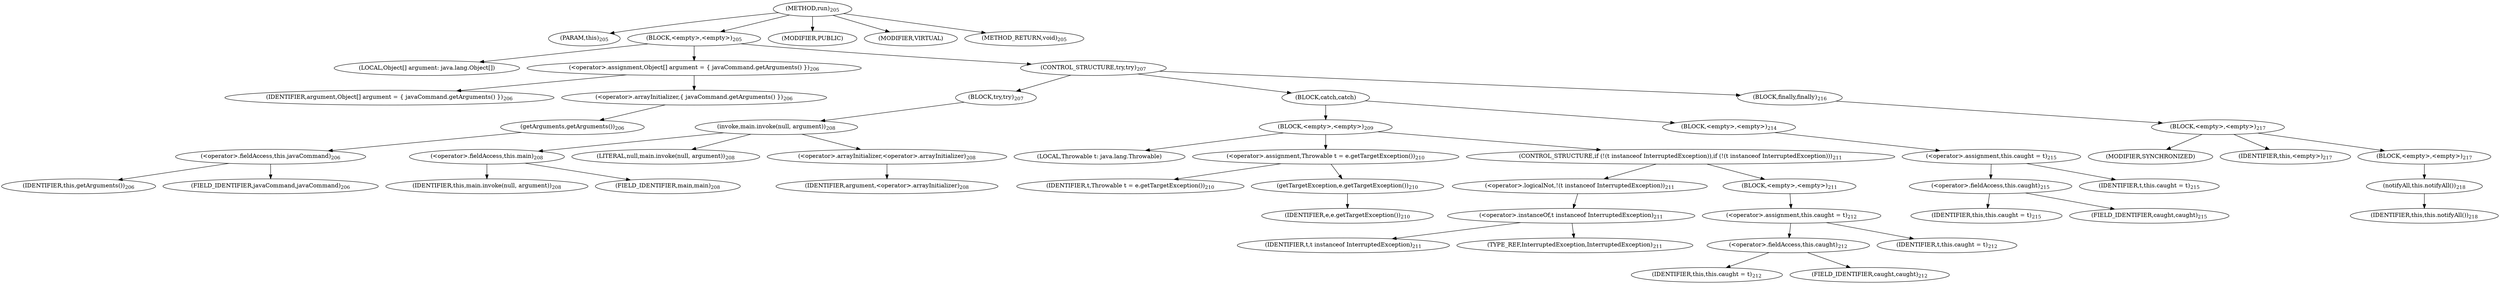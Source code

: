 digraph "run" {  
"365" [label = <(METHOD,run)<SUB>205</SUB>> ]
"18" [label = <(PARAM,this)<SUB>205</SUB>> ]
"366" [label = <(BLOCK,&lt;empty&gt;,&lt;empty&gt;)<SUB>205</SUB>> ]
"367" [label = <(LOCAL,Object[] argument: java.lang.Object[])> ]
"368" [label = <(&lt;operator&gt;.assignment,Object[] argument = { javaCommand.getArguments() })<SUB>206</SUB>> ]
"369" [label = <(IDENTIFIER,argument,Object[] argument = { javaCommand.getArguments() })<SUB>206</SUB>> ]
"370" [label = <(&lt;operator&gt;.arrayInitializer,{ javaCommand.getArguments() })<SUB>206</SUB>> ]
"371" [label = <(getArguments,getArguments())<SUB>206</SUB>> ]
"372" [label = <(&lt;operator&gt;.fieldAccess,this.javaCommand)<SUB>206</SUB>> ]
"373" [label = <(IDENTIFIER,this,getArguments())<SUB>206</SUB>> ]
"374" [label = <(FIELD_IDENTIFIER,javaCommand,javaCommand)<SUB>206</SUB>> ]
"375" [label = <(CONTROL_STRUCTURE,try,try)<SUB>207</SUB>> ]
"376" [label = <(BLOCK,try,try)<SUB>207</SUB>> ]
"377" [label = <(invoke,main.invoke(null, argument))<SUB>208</SUB>> ]
"378" [label = <(&lt;operator&gt;.fieldAccess,this.main)<SUB>208</SUB>> ]
"379" [label = <(IDENTIFIER,this,main.invoke(null, argument))<SUB>208</SUB>> ]
"380" [label = <(FIELD_IDENTIFIER,main,main)<SUB>208</SUB>> ]
"381" [label = <(LITERAL,null,main.invoke(null, argument))<SUB>208</SUB>> ]
"382" [label = <(&lt;operator&gt;.arrayInitializer,&lt;operator&gt;.arrayInitializer)<SUB>208</SUB>> ]
"383" [label = <(IDENTIFIER,argument,&lt;operator&gt;.arrayInitializer)<SUB>208</SUB>> ]
"384" [label = <(BLOCK,catch,catch)> ]
"385" [label = <(BLOCK,&lt;empty&gt;,&lt;empty&gt;)<SUB>209</SUB>> ]
"386" [label = <(LOCAL,Throwable t: java.lang.Throwable)> ]
"387" [label = <(&lt;operator&gt;.assignment,Throwable t = e.getTargetException())<SUB>210</SUB>> ]
"388" [label = <(IDENTIFIER,t,Throwable t = e.getTargetException())<SUB>210</SUB>> ]
"389" [label = <(getTargetException,e.getTargetException())<SUB>210</SUB>> ]
"390" [label = <(IDENTIFIER,e,e.getTargetException())<SUB>210</SUB>> ]
"391" [label = <(CONTROL_STRUCTURE,if (!(t instanceof InterruptedException)),if (!(t instanceof InterruptedException)))<SUB>211</SUB>> ]
"392" [label = <(&lt;operator&gt;.logicalNot,!(t instanceof InterruptedException))<SUB>211</SUB>> ]
"393" [label = <(&lt;operator&gt;.instanceOf,t instanceof InterruptedException)<SUB>211</SUB>> ]
"394" [label = <(IDENTIFIER,t,t instanceof InterruptedException)<SUB>211</SUB>> ]
"395" [label = <(TYPE_REF,InterruptedException,InterruptedException)<SUB>211</SUB>> ]
"396" [label = <(BLOCK,&lt;empty&gt;,&lt;empty&gt;)<SUB>211</SUB>> ]
"397" [label = <(&lt;operator&gt;.assignment,this.caught = t)<SUB>212</SUB>> ]
"398" [label = <(&lt;operator&gt;.fieldAccess,this.caught)<SUB>212</SUB>> ]
"399" [label = <(IDENTIFIER,this,this.caught = t)<SUB>212</SUB>> ]
"400" [label = <(FIELD_IDENTIFIER,caught,caught)<SUB>212</SUB>> ]
"401" [label = <(IDENTIFIER,t,this.caught = t)<SUB>212</SUB>> ]
"402" [label = <(BLOCK,&lt;empty&gt;,&lt;empty&gt;)<SUB>214</SUB>> ]
"403" [label = <(&lt;operator&gt;.assignment,this.caught = t)<SUB>215</SUB>> ]
"404" [label = <(&lt;operator&gt;.fieldAccess,this.caught)<SUB>215</SUB>> ]
"405" [label = <(IDENTIFIER,this,this.caught = t)<SUB>215</SUB>> ]
"406" [label = <(FIELD_IDENTIFIER,caught,caught)<SUB>215</SUB>> ]
"407" [label = <(IDENTIFIER,t,this.caught = t)<SUB>215</SUB>> ]
"408" [label = <(BLOCK,finally,finally)<SUB>216</SUB>> ]
"409" [label = <(BLOCK,&lt;empty&gt;,&lt;empty&gt;)<SUB>217</SUB>> ]
"410" [label = <(MODIFIER,SYNCHRONIZED)> ]
"17" [label = <(IDENTIFIER,this,&lt;empty&gt;)<SUB>217</SUB>> ]
"411" [label = <(BLOCK,&lt;empty&gt;,&lt;empty&gt;)<SUB>217</SUB>> ]
"412" [label = <(notifyAll,this.notifyAll())<SUB>218</SUB>> ]
"19" [label = <(IDENTIFIER,this,this.notifyAll())<SUB>218</SUB>> ]
"413" [label = <(MODIFIER,PUBLIC)> ]
"414" [label = <(MODIFIER,VIRTUAL)> ]
"415" [label = <(METHOD_RETURN,void)<SUB>205</SUB>> ]
  "365" -> "18" 
  "365" -> "366" 
  "365" -> "413" 
  "365" -> "414" 
  "365" -> "415" 
  "366" -> "367" 
  "366" -> "368" 
  "366" -> "375" 
  "368" -> "369" 
  "368" -> "370" 
  "370" -> "371" 
  "371" -> "372" 
  "372" -> "373" 
  "372" -> "374" 
  "375" -> "376" 
  "375" -> "384" 
  "375" -> "408" 
  "376" -> "377" 
  "377" -> "378" 
  "377" -> "381" 
  "377" -> "382" 
  "378" -> "379" 
  "378" -> "380" 
  "382" -> "383" 
  "384" -> "385" 
  "384" -> "402" 
  "385" -> "386" 
  "385" -> "387" 
  "385" -> "391" 
  "387" -> "388" 
  "387" -> "389" 
  "389" -> "390" 
  "391" -> "392" 
  "391" -> "396" 
  "392" -> "393" 
  "393" -> "394" 
  "393" -> "395" 
  "396" -> "397" 
  "397" -> "398" 
  "397" -> "401" 
  "398" -> "399" 
  "398" -> "400" 
  "402" -> "403" 
  "403" -> "404" 
  "403" -> "407" 
  "404" -> "405" 
  "404" -> "406" 
  "408" -> "409" 
  "409" -> "410" 
  "409" -> "17" 
  "409" -> "411" 
  "411" -> "412" 
  "412" -> "19" 
}

